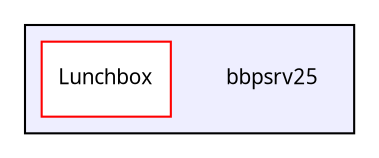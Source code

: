 digraph "bbpsrv25" {
  compound=true
  node [ fontsize="10", fontname="Sans"];
  edge [ labelfontsize="10", labelfontname="Sans"];
  subgraph clusterdir_9b367c56737da576bd9e3332cb3df140 {
    graph [ bgcolor="#eeeeff", pencolor="black", label="" URL="dir_9b367c56737da576bd9e3332cb3df140.html"];
    dir_9b367c56737da576bd9e3332cb3df140 [shape=plaintext label="bbpsrv25"];
    dir_c31b3c0f2653166657bef3def22e0469 [shape=box label="Lunchbox" color="red" fillcolor="white" style="filled" URL="dir_c31b3c0f2653166657bef3def22e0469.html"];
  }
}
